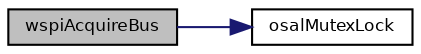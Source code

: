 digraph "wspiAcquireBus"
{
  bgcolor="transparent";
  edge [fontname="Helvetica",fontsize="8",labelfontname="Helvetica",labelfontsize="8"];
  node [fontname="Helvetica",fontsize="8",shape=record];
  rankdir="LR";
  Node29 [label="wspiAcquireBus",height=0.2,width=0.4,color="black", fillcolor="grey75", style="filled", fontcolor="black"];
  Node29 -> Node30 [color="midnightblue",fontsize="8",style="solid",fontname="Helvetica"];
  Node30 [label="osalMutexLock",height=0.2,width=0.4,color="black",URL="$group___o_s_a_l.html#ga61d5ae617457911ada2c83295c597348",tooltip="Locks the specified mutex. "];
}
